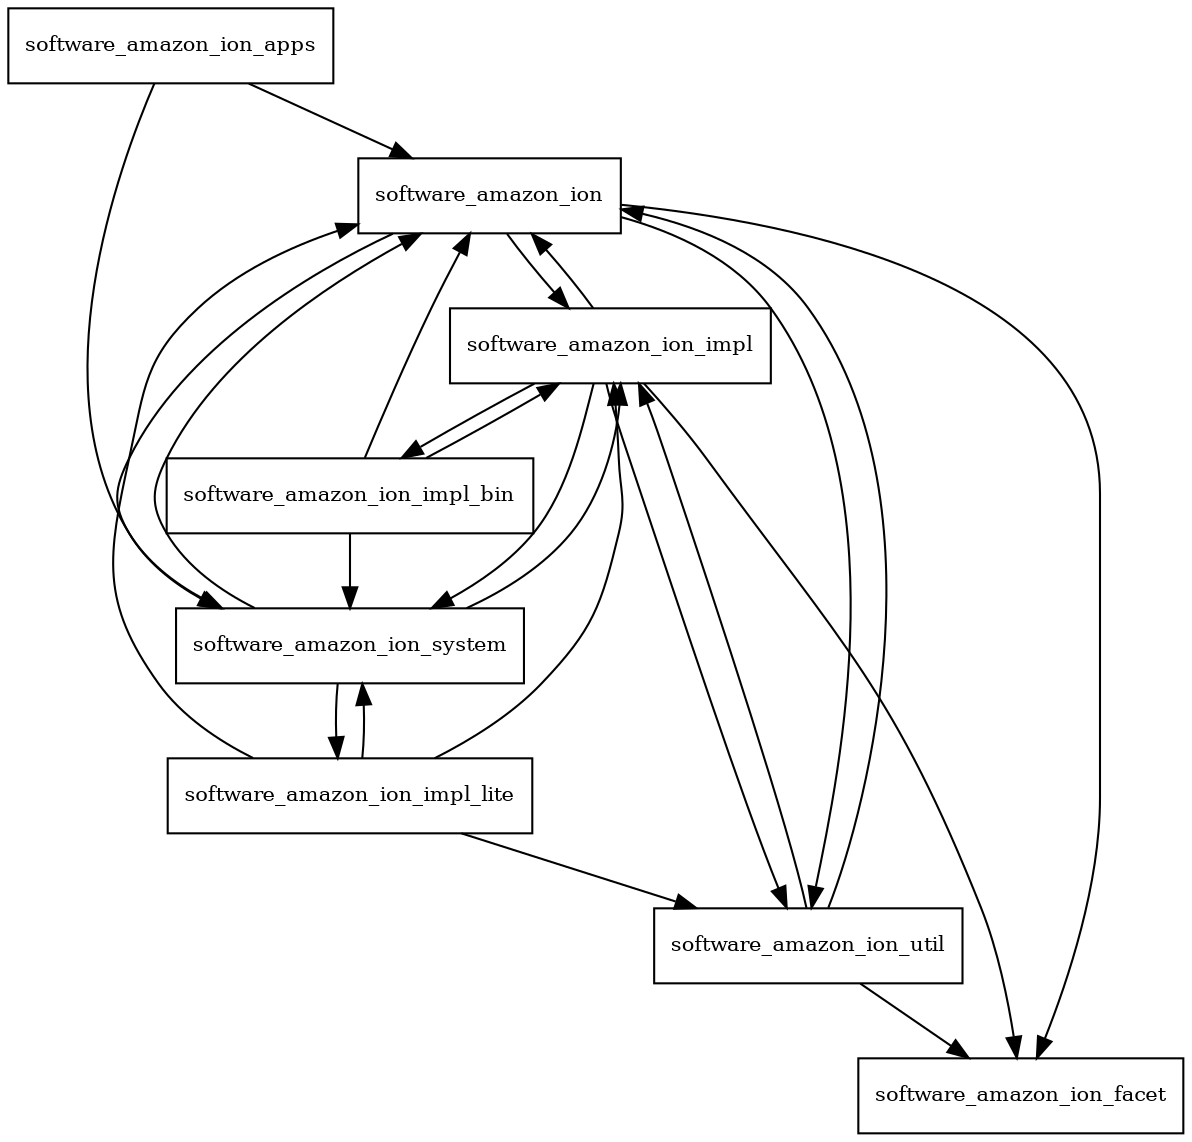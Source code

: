 digraph ion_java_1_0_2_package_dependencies {
  node [shape = box, fontsize=10.0];
  software_amazon_ion -> software_amazon_ion_facet;
  software_amazon_ion -> software_amazon_ion_impl;
  software_amazon_ion -> software_amazon_ion_system;
  software_amazon_ion -> software_amazon_ion_util;
  software_amazon_ion_apps -> software_amazon_ion;
  software_amazon_ion_apps -> software_amazon_ion_system;
  software_amazon_ion_impl -> software_amazon_ion;
  software_amazon_ion_impl -> software_amazon_ion_facet;
  software_amazon_ion_impl -> software_amazon_ion_impl_bin;
  software_amazon_ion_impl -> software_amazon_ion_system;
  software_amazon_ion_impl -> software_amazon_ion_util;
  software_amazon_ion_impl_bin -> software_amazon_ion;
  software_amazon_ion_impl_bin -> software_amazon_ion_impl;
  software_amazon_ion_impl_bin -> software_amazon_ion_system;
  software_amazon_ion_impl_lite -> software_amazon_ion;
  software_amazon_ion_impl_lite -> software_amazon_ion_impl;
  software_amazon_ion_impl_lite -> software_amazon_ion_system;
  software_amazon_ion_impl_lite -> software_amazon_ion_util;
  software_amazon_ion_system -> software_amazon_ion;
  software_amazon_ion_system -> software_amazon_ion_impl;
  software_amazon_ion_system -> software_amazon_ion_impl_lite;
  software_amazon_ion_util -> software_amazon_ion;
  software_amazon_ion_util -> software_amazon_ion_facet;
  software_amazon_ion_util -> software_amazon_ion_impl;
}

